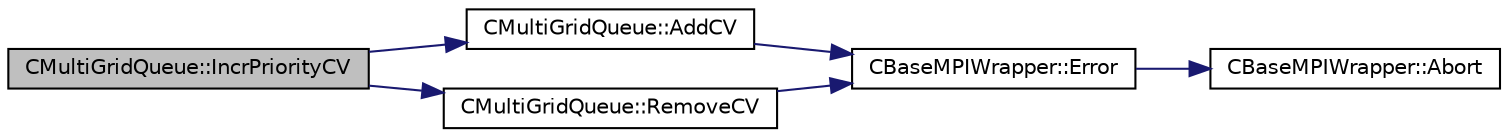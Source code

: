 digraph "CMultiGridQueue::IncrPriorityCV"
{
 // LATEX_PDF_SIZE
  edge [fontname="Helvetica",fontsize="10",labelfontname="Helvetica",labelfontsize="10"];
  node [fontname="Helvetica",fontsize="10",shape=record];
  rankdir="LR";
  Node1 [label="CMultiGridQueue::IncrPriorityCV",height=0.2,width=0.4,color="black", fillcolor="grey75", style="filled", fontcolor="black",tooltip="Increase the priority of the CV."];
  Node1 -> Node2 [color="midnightblue",fontsize="10",style="solid",fontname="Helvetica"];
  Node2 [label="CMultiGridQueue::AddCV",height=0.2,width=0.4,color="black", fillcolor="white", style="filled",URL="$classCMultiGridQueue.html#aaa93b8640f9087eca623da1ab3477794",tooltip="Add a new CV to the list."];
  Node2 -> Node3 [color="midnightblue",fontsize="10",style="solid",fontname="Helvetica"];
  Node3 [label="CBaseMPIWrapper::Error",height=0.2,width=0.4,color="black", fillcolor="white", style="filled",URL="$classCBaseMPIWrapper.html#a04457c47629bda56704e6a8804833eeb",tooltip=" "];
  Node3 -> Node4 [color="midnightblue",fontsize="10",style="solid",fontname="Helvetica"];
  Node4 [label="CBaseMPIWrapper::Abort",height=0.2,width=0.4,color="black", fillcolor="white", style="filled",URL="$classCBaseMPIWrapper.html#af7297d861dca86b45cf561b6ab642e8f",tooltip=" "];
  Node1 -> Node5 [color="midnightblue",fontsize="10",style="solid",fontname="Helvetica"];
  Node5 [label="CMultiGridQueue::RemoveCV",height=0.2,width=0.4,color="black", fillcolor="white", style="filled",URL="$classCMultiGridQueue.html#af8505e2619a83790a5f04f258e2569fb",tooltip="Remove a CV from the list."];
  Node5 -> Node3 [color="midnightblue",fontsize="10",style="solid",fontname="Helvetica"];
}
